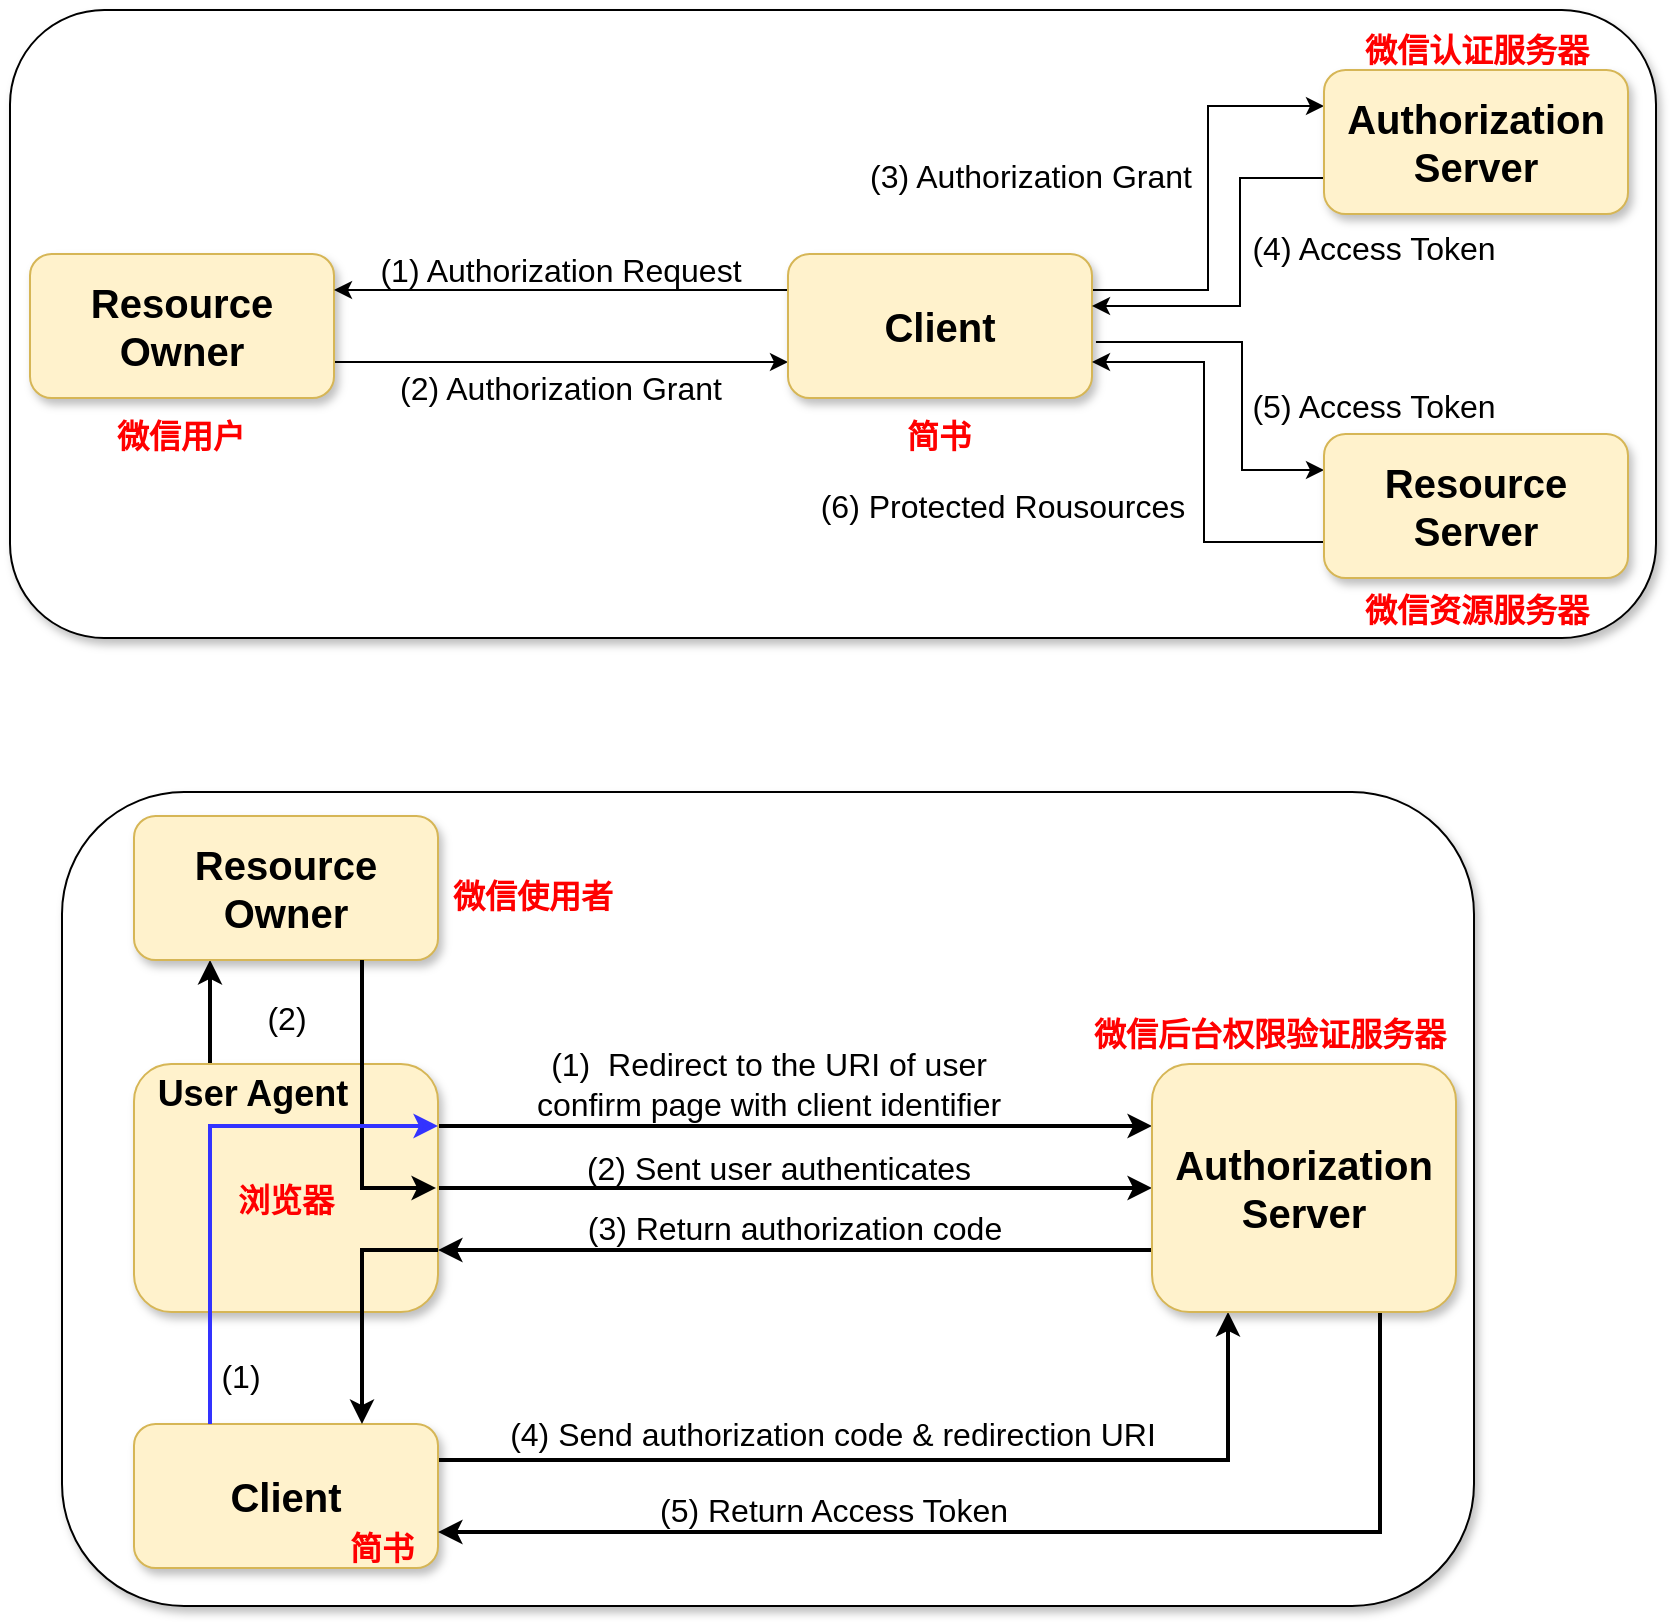 <mxfile version="14.4.3" type="device"><diagram id="s9znRqpKeKPVbhMfGU5N" name="第 1 页"><mxGraphModel dx="1506" dy="1225" grid="0" gridSize="10" guides="1" tooltips="1" connect="1" arrows="1" fold="1" page="0" pageScale="1" pageWidth="827" pageHeight="1169" math="0" shadow="0"><root><mxCell id="0"/><mxCell id="1" parent="0"/><mxCell id="ZZWxWpOp3xDMR5TDCIsu-18" value="" style="rounded=1;whiteSpace=wrap;html=1;shadow=1;" vertex="1" parent="1"><mxGeometry x="-169" y="-57" width="823" height="314" as="geometry"/></mxCell><mxCell id="ZZWxWpOp3xDMR5TDCIsu-6" style="edgeStyle=orthogonalEdgeStyle;rounded=0;orthogonalLoop=1;jettySize=auto;html=1;entryX=0;entryY=0.75;entryDx=0;entryDy=0;exitX=1;exitY=0.75;exitDx=0;exitDy=0;" edge="1" parent="1" source="ZZWxWpOp3xDMR5TDCIsu-1" target="ZZWxWpOp3xDMR5TDCIsu-2"><mxGeometry relative="1" as="geometry"/></mxCell><mxCell id="ZZWxWpOp3xDMR5TDCIsu-1" value="&lt;font style=&quot;font-size: 20px&quot;&gt;&lt;b&gt;Resource Owner&lt;/b&gt;&lt;/font&gt;" style="rounded=1;whiteSpace=wrap;html=1;fillColor=#fff2cc;strokeColor=#d6b656;shadow=1;" vertex="1" parent="1"><mxGeometry x="-159" y="65" width="152" height="72" as="geometry"/></mxCell><mxCell id="ZZWxWpOp3xDMR5TDCIsu-5" style="edgeStyle=orthogonalEdgeStyle;rounded=0;orthogonalLoop=1;jettySize=auto;html=1;entryX=1;entryY=0.25;entryDx=0;entryDy=0;exitX=0;exitY=0.25;exitDx=0;exitDy=0;" edge="1" parent="1" source="ZZWxWpOp3xDMR5TDCIsu-2" target="ZZWxWpOp3xDMR5TDCIsu-1"><mxGeometry relative="1" as="geometry"/></mxCell><mxCell id="ZZWxWpOp3xDMR5TDCIsu-7" style="edgeStyle=orthogonalEdgeStyle;rounded=0;orthogonalLoop=1;jettySize=auto;html=1;entryX=0;entryY=0.25;entryDx=0;entryDy=0;exitX=1;exitY=0.25;exitDx=0;exitDy=0;" edge="1" parent="1" source="ZZWxWpOp3xDMR5TDCIsu-2" target="ZZWxWpOp3xDMR5TDCIsu-3"><mxGeometry relative="1" as="geometry"/></mxCell><mxCell id="ZZWxWpOp3xDMR5TDCIsu-9" style="edgeStyle=orthogonalEdgeStyle;rounded=0;orthogonalLoop=1;jettySize=auto;html=1;entryX=0;entryY=0.25;entryDx=0;entryDy=0;exitX=1.013;exitY=0.611;exitDx=0;exitDy=0;exitPerimeter=0;" edge="1" parent="1" source="ZZWxWpOp3xDMR5TDCIsu-2" target="ZZWxWpOp3xDMR5TDCIsu-4"><mxGeometry relative="1" as="geometry"><Array as="points"><mxPoint x="447" y="109"/><mxPoint x="447" y="173"/></Array></mxGeometry></mxCell><mxCell id="ZZWxWpOp3xDMR5TDCIsu-2" value="&lt;font style=&quot;font-size: 20px&quot;&gt;&lt;b&gt;Client&lt;/b&gt;&lt;/font&gt;" style="rounded=1;whiteSpace=wrap;html=1;fillColor=#fff2cc;strokeColor=#d6b656;shadow=1;" vertex="1" parent="1"><mxGeometry x="220" y="65" width="152" height="72" as="geometry"/></mxCell><mxCell id="ZZWxWpOp3xDMR5TDCIsu-8" style="edgeStyle=orthogonalEdgeStyle;rounded=0;orthogonalLoop=1;jettySize=auto;html=1;entryX=1;entryY=0.361;entryDx=0;entryDy=0;exitX=0;exitY=0.75;exitDx=0;exitDy=0;entryPerimeter=0;" edge="1" parent="1" source="ZZWxWpOp3xDMR5TDCIsu-3" target="ZZWxWpOp3xDMR5TDCIsu-2"><mxGeometry relative="1" as="geometry"><Array as="points"><mxPoint x="446" y="27"/><mxPoint x="446" y="91"/></Array></mxGeometry></mxCell><mxCell id="ZZWxWpOp3xDMR5TDCIsu-3" value="&lt;font style=&quot;font-size: 20px&quot;&gt;&lt;b&gt;Authorization Server&lt;/b&gt;&lt;/font&gt;" style="rounded=1;whiteSpace=wrap;html=1;fillColor=#fff2cc;strokeColor=#d6b656;shadow=1;" vertex="1" parent="1"><mxGeometry x="488" y="-27" width="152" height="72" as="geometry"/></mxCell><mxCell id="ZZWxWpOp3xDMR5TDCIsu-10" style="edgeStyle=orthogonalEdgeStyle;rounded=0;orthogonalLoop=1;jettySize=auto;html=1;entryX=1;entryY=0.75;entryDx=0;entryDy=0;exitX=0;exitY=0.75;exitDx=0;exitDy=0;" edge="1" parent="1" source="ZZWxWpOp3xDMR5TDCIsu-4" target="ZZWxWpOp3xDMR5TDCIsu-2"><mxGeometry relative="1" as="geometry"><Array as="points"><mxPoint x="428" y="209"/><mxPoint x="428" y="119"/></Array></mxGeometry></mxCell><mxCell id="ZZWxWpOp3xDMR5TDCIsu-4" value="&lt;font style=&quot;font-size: 20px&quot;&gt;&lt;b&gt;Resource Server&lt;br&gt;&lt;/b&gt;&lt;/font&gt;" style="rounded=1;whiteSpace=wrap;html=1;fillColor=#fff2cc;strokeColor=#d6b656;shadow=1;" vertex="1" parent="1"><mxGeometry x="488" y="155" width="152" height="72" as="geometry"/></mxCell><mxCell id="ZZWxWpOp3xDMR5TDCIsu-11" value="&lt;font style=&quot;font-size: 16px&quot;&gt;(1) Authorization Request&lt;/font&gt;" style="text;html=1;strokeColor=none;fillColor=none;align=center;verticalAlign=middle;whiteSpace=wrap;rounded=0;shadow=1;" vertex="1" parent="1"><mxGeometry x="6.25" y="63" width="200.5" height="20" as="geometry"/></mxCell><mxCell id="ZZWxWpOp3xDMR5TDCIsu-12" value="&lt;font style=&quot;font-size: 16px&quot;&gt;(2) Authorization Grant&lt;/font&gt;" style="text;html=1;strokeColor=none;fillColor=none;align=center;verticalAlign=middle;whiteSpace=wrap;rounded=0;shadow=1;" vertex="1" parent="1"><mxGeometry x="13" y="122" width="187" height="20" as="geometry"/></mxCell><mxCell id="ZZWxWpOp3xDMR5TDCIsu-13" value="&lt;font style=&quot;font-size: 16px&quot;&gt;(3) Authorization Grant&lt;/font&gt;" style="text;html=1;strokeColor=none;fillColor=none;align=center;verticalAlign=middle;whiteSpace=wrap;rounded=0;shadow=1;" vertex="1" parent="1"><mxGeometry x="248" y="16" width="187" height="20" as="geometry"/></mxCell><mxCell id="ZZWxWpOp3xDMR5TDCIsu-15" value="&lt;font style=&quot;font-size: 16px&quot;&gt;(4) Access Token&lt;/font&gt;" style="text;html=1;strokeColor=none;fillColor=none;align=center;verticalAlign=middle;whiteSpace=wrap;rounded=0;shadow=1;" vertex="1" parent="1"><mxGeometry x="449" y="52" width="128" height="20" as="geometry"/></mxCell><mxCell id="ZZWxWpOp3xDMR5TDCIsu-16" value="&lt;font style=&quot;font-size: 16px&quot;&gt;(5) Access Token&lt;/font&gt;" style="text;html=1;strokeColor=none;fillColor=none;align=center;verticalAlign=middle;whiteSpace=wrap;rounded=0;shadow=1;" vertex="1" parent="1"><mxGeometry x="449" y="131" width="128" height="20" as="geometry"/></mxCell><mxCell id="ZZWxWpOp3xDMR5TDCIsu-17" value="&lt;font style=&quot;font-size: 16px&quot;&gt;(6) Protected Rousources&lt;/font&gt;" style="text;html=1;strokeColor=none;fillColor=none;align=center;verticalAlign=middle;whiteSpace=wrap;rounded=0;shadow=1;" vertex="1" parent="1"><mxGeometry x="223" y="181" width="209" height="20" as="geometry"/></mxCell><mxCell id="ZZWxWpOp3xDMR5TDCIsu-19" value="&lt;span style=&quot;font-size: 16px&quot;&gt;&lt;font color=&quot;#ff0000&quot;&gt;&lt;b&gt;微信用户&lt;/b&gt;&lt;/font&gt;&lt;/span&gt;" style="text;html=1;strokeColor=none;fillColor=none;align=center;verticalAlign=middle;whiteSpace=wrap;rounded=0;shadow=1;" vertex="1" parent="1"><mxGeometry x="-123.62" y="146" width="81.25" height="20" as="geometry"/></mxCell><mxCell id="ZZWxWpOp3xDMR5TDCIsu-20" value="&lt;font color=&quot;#ff0000&quot;&gt;&lt;span style=&quot;font-size: 16px&quot;&gt;&lt;b&gt;简书&lt;/b&gt;&lt;/span&gt;&lt;/font&gt;" style="text;html=1;strokeColor=none;fillColor=none;align=center;verticalAlign=middle;whiteSpace=wrap;rounded=0;shadow=1;" vertex="1" parent="1"><mxGeometry x="255.37" y="146" width="81.25" height="20" as="geometry"/></mxCell><mxCell id="ZZWxWpOp3xDMR5TDCIsu-21" value="&lt;span style=&quot;font-size: 16px&quot;&gt;&lt;font color=&quot;#ff0000&quot;&gt;&lt;b&gt;微信认证服务器&lt;/b&gt;&lt;/font&gt;&lt;/span&gt;" style="text;html=1;strokeColor=none;fillColor=none;align=center;verticalAlign=middle;whiteSpace=wrap;rounded=0;shadow=1;" vertex="1" parent="1"><mxGeometry x="495.5" y="-47" width="137" height="20" as="geometry"/></mxCell><mxCell id="ZZWxWpOp3xDMR5TDCIsu-24" value="&lt;span style=&quot;font-size: 16px&quot;&gt;&lt;font color=&quot;#ff0000&quot;&gt;&lt;b&gt;微信资源服务器&lt;/b&gt;&lt;/font&gt;&lt;/span&gt;" style="text;html=1;strokeColor=none;fillColor=none;align=center;verticalAlign=middle;whiteSpace=wrap;rounded=0;shadow=1;" vertex="1" parent="1"><mxGeometry x="495.5" y="233" width="137" height="20" as="geometry"/></mxCell><mxCell id="ZZWxWpOp3xDMR5TDCIsu-25" value="" style="rounded=1;whiteSpace=wrap;html=1;shadow=1;" vertex="1" parent="1"><mxGeometry x="-143" y="334" width="706" height="407" as="geometry"/></mxCell><mxCell id="ZZWxWpOp3xDMR5TDCIsu-48" style="edgeStyle=orthogonalEdgeStyle;rounded=0;orthogonalLoop=1;jettySize=auto;html=1;entryX=0.25;entryY=1;entryDx=0;entryDy=0;exitX=1;exitY=0.25;exitDx=0;exitDy=0;strokeWidth=2;" edge="1" parent="1" source="ZZWxWpOp3xDMR5TDCIsu-26" target="ZZWxWpOp3xDMR5TDCIsu-34"><mxGeometry relative="1" as="geometry"/></mxCell><mxCell id="ZZWxWpOp3xDMR5TDCIsu-26" value="&lt;font style=&quot;font-size: 20px&quot;&gt;&lt;b&gt;Client&lt;/b&gt;&lt;/font&gt;" style="rounded=1;whiteSpace=wrap;html=1;fillColor=#fff2cc;strokeColor=#d6b656;shadow=1;" vertex="1" parent="1"><mxGeometry x="-107" y="650" width="152" height="72" as="geometry"/></mxCell><mxCell id="ZZWxWpOp3xDMR5TDCIsu-32" style="edgeStyle=orthogonalEdgeStyle;rounded=0;orthogonalLoop=1;jettySize=auto;html=1;entryX=0.25;entryY=1;entryDx=0;entryDy=0;exitX=0.25;exitY=0;exitDx=0;exitDy=0;strokeWidth=2;" edge="1" parent="1" source="ZZWxWpOp3xDMR5TDCIsu-27" target="ZZWxWpOp3xDMR5TDCIsu-28"><mxGeometry relative="1" as="geometry"/></mxCell><mxCell id="ZZWxWpOp3xDMR5TDCIsu-35" style="edgeStyle=orthogonalEdgeStyle;rounded=0;orthogonalLoop=1;jettySize=auto;html=1;entryX=0;entryY=0.25;entryDx=0;entryDy=0;exitX=1;exitY=0.25;exitDx=0;exitDy=0;strokeWidth=2;" edge="1" parent="1" source="ZZWxWpOp3xDMR5TDCIsu-27" target="ZZWxWpOp3xDMR5TDCIsu-34"><mxGeometry relative="1" as="geometry"/></mxCell><mxCell id="ZZWxWpOp3xDMR5TDCIsu-36" style="edgeStyle=orthogonalEdgeStyle;rounded=0;orthogonalLoop=1;jettySize=auto;html=1;strokeWidth=2;" edge="1" parent="1" source="ZZWxWpOp3xDMR5TDCIsu-27" target="ZZWxWpOp3xDMR5TDCIsu-34"><mxGeometry relative="1" as="geometry"/></mxCell><mxCell id="ZZWxWpOp3xDMR5TDCIsu-27" value="" style="rounded=1;whiteSpace=wrap;html=1;fillColor=#fff2cc;strokeColor=#d6b656;shadow=1;" vertex="1" parent="1"><mxGeometry x="-107" y="470" width="152" height="124" as="geometry"/></mxCell><mxCell id="ZZWxWpOp3xDMR5TDCIsu-28" value="&lt;font style=&quot;font-size: 20px&quot;&gt;&lt;b&gt;Resource Owner&lt;/b&gt;&lt;/font&gt;" style="rounded=1;whiteSpace=wrap;html=1;fillColor=#fff2cc;strokeColor=#d6b656;shadow=1;" vertex="1" parent="1"><mxGeometry x="-107" y="346" width="152" height="72" as="geometry"/></mxCell><mxCell id="ZZWxWpOp3xDMR5TDCIsu-37" style="edgeStyle=orthogonalEdgeStyle;rounded=0;orthogonalLoop=1;jettySize=auto;html=1;entryX=1;entryY=0.75;entryDx=0;entryDy=0;exitX=0;exitY=0.75;exitDx=0;exitDy=0;strokeWidth=2;" edge="1" parent="1" source="ZZWxWpOp3xDMR5TDCIsu-34" target="ZZWxWpOp3xDMR5TDCIsu-27"><mxGeometry relative="1" as="geometry"/></mxCell><mxCell id="ZZWxWpOp3xDMR5TDCIsu-49" style="edgeStyle=orthogonalEdgeStyle;rounded=0;orthogonalLoop=1;jettySize=auto;html=1;entryX=1;entryY=0.75;entryDx=0;entryDy=0;exitX=0.75;exitY=1;exitDx=0;exitDy=0;strokeWidth=2;" edge="1" parent="1" source="ZZWxWpOp3xDMR5TDCIsu-34" target="ZZWxWpOp3xDMR5TDCIsu-26"><mxGeometry relative="1" as="geometry"/></mxCell><mxCell id="ZZWxWpOp3xDMR5TDCIsu-34" value="&lt;b style=&quot;font-size: 20px&quot;&gt;Authorization Server&lt;/b&gt;" style="rounded=1;whiteSpace=wrap;html=1;fillColor=#fff2cc;strokeColor=#d6b656;shadow=1;" vertex="1" parent="1"><mxGeometry x="402" y="470" width="152" height="124" as="geometry"/></mxCell><mxCell id="ZZWxWpOp3xDMR5TDCIsu-38" value="&lt;font style=&quot;font-size: 16px&quot;&gt;(1)&amp;nbsp; Redirect to the URI of&amp;nbsp;&lt;/font&gt;&lt;font style=&quot;font-size: 16px&quot;&gt;user confirm page with c&lt;/font&gt;&lt;span style=&quot;font-size: 16px&quot;&gt;lient identifier&lt;/span&gt;" style="text;html=1;strokeColor=none;fillColor=none;align=center;verticalAlign=middle;whiteSpace=wrap;rounded=0;shadow=1;" vertex="1" parent="1"><mxGeometry x="75.5" y="470" width="269" height="20" as="geometry"/></mxCell><mxCell id="ZZWxWpOp3xDMR5TDCIsu-39" value="&lt;font style=&quot;font-size: 16px&quot;&gt;(2) Sent user authenticates&lt;/font&gt;" style="text;html=1;strokeColor=none;fillColor=none;align=center;verticalAlign=middle;whiteSpace=wrap;rounded=0;shadow=1;strokeWidth=2;" vertex="1" parent="1"><mxGeometry x="44" y="512" width="343" height="20" as="geometry"/></mxCell><mxCell id="ZZWxWpOp3xDMR5TDCIsu-40" value="&lt;span style=&quot;font-size: 16px&quot;&gt;(1)&lt;/span&gt;" style="text;html=1;strokeColor=none;fillColor=none;align=center;verticalAlign=middle;whiteSpace=wrap;rounded=0;shadow=1;" vertex="1" parent="1"><mxGeometry x="-65.37" y="616" width="23" height="20" as="geometry"/></mxCell><mxCell id="ZZWxWpOp3xDMR5TDCIsu-41" value="&lt;span style=&quot;font-size: 16px&quot;&gt;(2)&lt;/span&gt;" style="text;html=1;strokeColor=none;fillColor=none;align=center;verticalAlign=middle;whiteSpace=wrap;rounded=0;shadow=1;" vertex="1" parent="1"><mxGeometry x="-42.37" y="437" width="23" height="20" as="geometry"/></mxCell><mxCell id="ZZWxWpOp3xDMR5TDCIsu-42" style="edgeStyle=orthogonalEdgeStyle;rounded=0;orthogonalLoop=1;jettySize=auto;html=1;entryX=0;entryY=1;entryDx=0;entryDy=0;exitX=0.75;exitY=1;exitDx=0;exitDy=0;strokeWidth=2;" edge="1" parent="1" source="ZZWxWpOp3xDMR5TDCIsu-28" target="ZZWxWpOp3xDMR5TDCIsu-39"><mxGeometry relative="1" as="geometry"><mxPoint x="-59" y="480" as="sourcePoint"/><mxPoint x="-59" y="428" as="targetPoint"/><Array as="points"><mxPoint x="7" y="532"/></Array></mxGeometry></mxCell><mxCell id="ZZWxWpOp3xDMR5TDCIsu-43" value="&lt;font style=&quot;font-size: 16px&quot;&gt;(3) Return authorization code&lt;/font&gt;" style="text;html=1;strokeColor=none;fillColor=none;align=center;verticalAlign=middle;whiteSpace=wrap;rounded=0;shadow=1;" vertex="1" parent="1"><mxGeometry x="52" y="542" width="343" height="20" as="geometry"/></mxCell><mxCell id="ZZWxWpOp3xDMR5TDCIsu-45" value="&lt;font style=&quot;font-size: 16px&quot;&gt;(4) Send authorization code &amp;amp; redirection URI&lt;/font&gt;" style="text;html=1;strokeColor=none;fillColor=none;align=center;verticalAlign=middle;whiteSpace=wrap;rounded=0;shadow=1;" vertex="1" parent="1"><mxGeometry x="72" y="645" width="341" height="20" as="geometry"/></mxCell><mxCell id="ZZWxWpOp3xDMR5TDCIsu-51" value="&lt;font style=&quot;font-size: 16px&quot;&gt;(5) Return Access Token&lt;/font&gt;" style="text;html=1;strokeColor=none;fillColor=none;align=center;verticalAlign=middle;whiteSpace=wrap;rounded=0;shadow=1;" vertex="1" parent="1"><mxGeometry x="152.5" y="683" width="180" height="20" as="geometry"/></mxCell><mxCell id="ZZWxWpOp3xDMR5TDCIsu-31" style="edgeStyle=orthogonalEdgeStyle;rounded=0;orthogonalLoop=1;jettySize=auto;html=1;entryX=1;entryY=0.25;entryDx=0;entryDy=0;exitX=0.25;exitY=0;exitDx=0;exitDy=0;strokeWidth=2;strokeColor=#3333FF;" edge="1" parent="1" source="ZZWxWpOp3xDMR5TDCIsu-26" target="ZZWxWpOp3xDMR5TDCIsu-27"><mxGeometry relative="1" as="geometry"><Array as="points"><mxPoint x="-69" y="501"/></Array></mxGeometry></mxCell><mxCell id="ZZWxWpOp3xDMR5TDCIsu-52" style="edgeStyle=orthogonalEdgeStyle;rounded=0;orthogonalLoop=1;jettySize=auto;html=1;entryX=0.75;entryY=0;entryDx=0;entryDy=0;strokeWidth=2;exitX=1;exitY=0.75;exitDx=0;exitDy=0;" edge="1" parent="1" source="ZZWxWpOp3xDMR5TDCIsu-27" target="ZZWxWpOp3xDMR5TDCIsu-26"><mxGeometry relative="1" as="geometry"><Array as="points"><mxPoint x="7" y="563"/></Array></mxGeometry></mxCell><mxCell id="ZZWxWpOp3xDMR5TDCIsu-53" value="&lt;font size=&quot;1&quot;&gt;&lt;b style=&quot;font-size: 18px&quot;&gt;User Agent&lt;/b&gt;&lt;/font&gt;" style="text;html=1;strokeColor=none;fillColor=none;align=center;verticalAlign=middle;whiteSpace=wrap;rounded=0;shadow=1;" vertex="1" parent="1"><mxGeometry x="-98" y="475" width="101.13" height="20" as="geometry"/></mxCell><mxCell id="ZZWxWpOp3xDMR5TDCIsu-55" value="&lt;font color=&quot;#ff0000&quot;&gt;&lt;span style=&quot;font-size: 16px&quot;&gt;&lt;b&gt;微信使用者&lt;/b&gt;&lt;/span&gt;&lt;/font&gt;" style="text;html=1;strokeColor=none;fillColor=none;align=center;verticalAlign=middle;whiteSpace=wrap;rounded=0;shadow=1;" vertex="1" parent="1"><mxGeometry x="48" y="376" width="89" height="20" as="geometry"/></mxCell><mxCell id="ZZWxWpOp3xDMR5TDCIsu-56" value="&lt;font color=&quot;#ff0000&quot;&gt;&lt;span style=&quot;font-size: 16px&quot;&gt;&lt;b&gt;浏览器&lt;/b&gt;&lt;/span&gt;&lt;/font&gt;" style="text;html=1;strokeColor=none;fillColor=none;align=center;verticalAlign=middle;whiteSpace=wrap;rounded=0;shadow=1;" vertex="1" parent="1"><mxGeometry x="-58" y="527.5" width="54" height="20" as="geometry"/></mxCell><mxCell id="ZZWxWpOp3xDMR5TDCIsu-57" value="&lt;b style=&quot;color: rgb(255 , 0 , 0) ; font-size: 16px&quot;&gt;简书&lt;/b&gt;" style="text;html=1;strokeColor=none;fillColor=none;align=center;verticalAlign=middle;whiteSpace=wrap;rounded=0;shadow=1;" vertex="1" parent="1"><mxGeometry x="-4" y="702" width="41.5" height="20" as="geometry"/></mxCell><mxCell id="ZZWxWpOp3xDMR5TDCIsu-58" value="&lt;font color=&quot;#ff0000&quot;&gt;&lt;span style=&quot;font-size: 16px&quot;&gt;&lt;b&gt;微信后台权限验证服务器&lt;/b&gt;&lt;/span&gt;&lt;/font&gt;" style="text;html=1;strokeColor=none;fillColor=none;align=center;verticalAlign=middle;whiteSpace=wrap;rounded=0;shadow=1;" vertex="1" parent="1"><mxGeometry x="368.25" y="445" width="185.75" height="20" as="geometry"/></mxCell></root></mxGraphModel></diagram></mxfile>